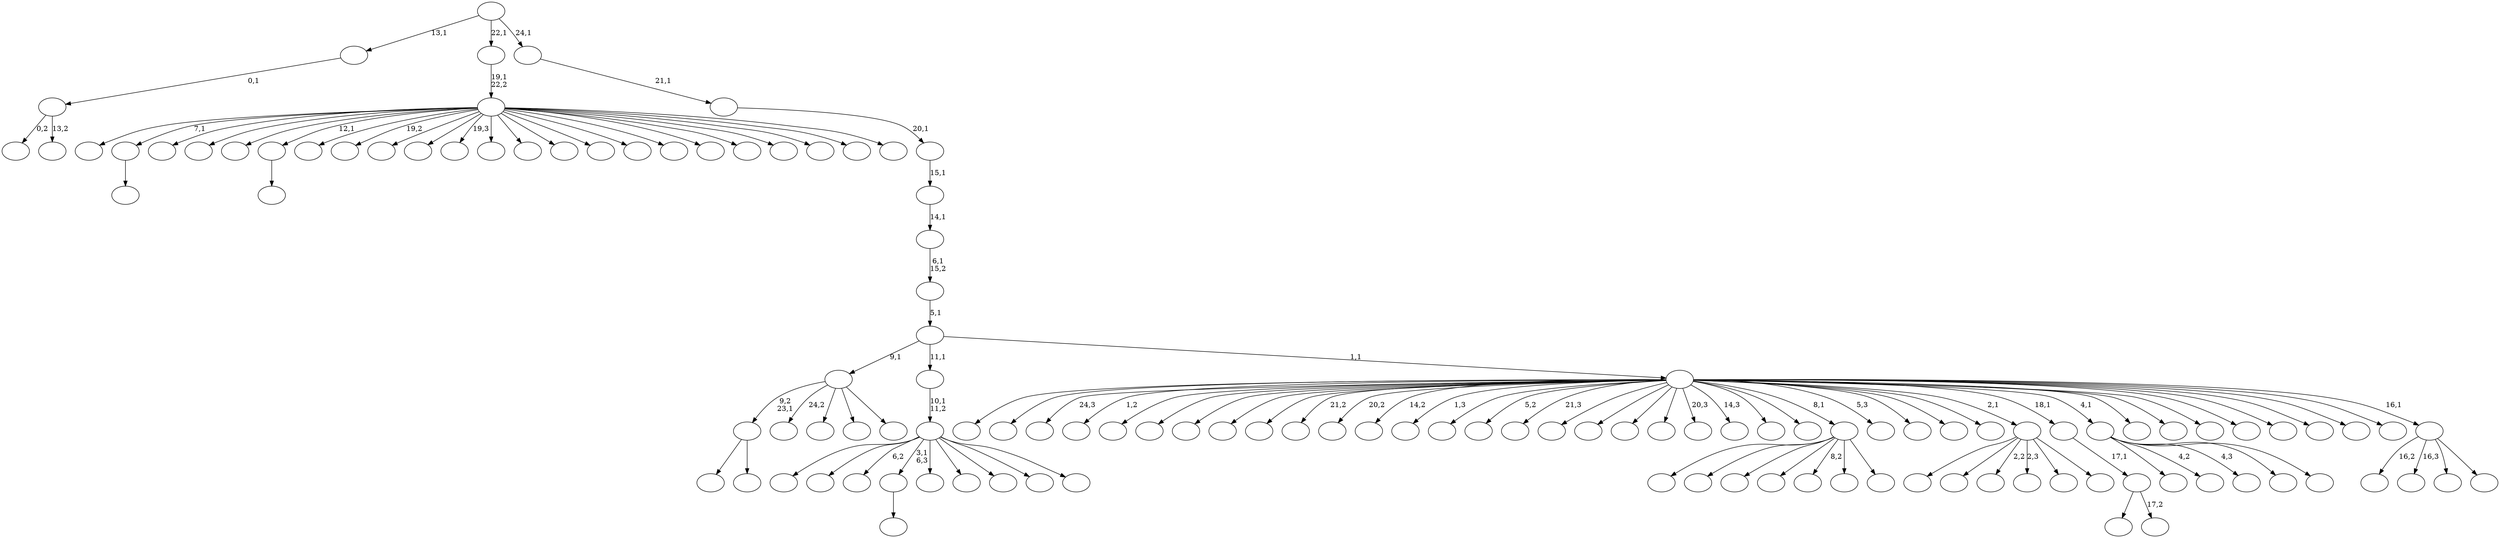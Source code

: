 digraph T {
	125 [label=""]
	124 [label=""]
	123 [label=""]
	122 [label=""]
	121 [label=""]
	120 [label=""]
	119 [label=""]
	118 [label=""]
	117 [label=""]
	116 [label=""]
	115 [label=""]
	114 [label=""]
	113 [label=""]
	112 [label=""]
	111 [label=""]
	110 [label=""]
	109 [label=""]
	108 [label=""]
	107 [label=""]
	106 [label=""]
	105 [label=""]
	104 [label=""]
	103 [label=""]
	102 [label=""]
	101 [label=""]
	100 [label=""]
	99 [label=""]
	98 [label=""]
	97 [label=""]
	96 [label=""]
	95 [label=""]
	94 [label=""]
	93 [label=""]
	92 [label=""]
	91 [label=""]
	90 [label=""]
	89 [label=""]
	88 [label=""]
	87 [label=""]
	86 [label=""]
	85 [label=""]
	84 [label=""]
	83 [label=""]
	82 [label=""]
	81 [label=""]
	80 [label=""]
	79 [label=""]
	78 [label=""]
	77 [label=""]
	76 [label=""]
	75 [label=""]
	74 [label=""]
	73 [label=""]
	72 [label=""]
	71 [label=""]
	70 [label=""]
	69 [label=""]
	68 [label=""]
	67 [label=""]
	66 [label=""]
	65 [label=""]
	64 [label=""]
	63 [label=""]
	62 [label=""]
	61 [label=""]
	60 [label=""]
	59 [label=""]
	58 [label=""]
	57 [label=""]
	56 [label=""]
	55 [label=""]
	54 [label=""]
	53 [label=""]
	52 [label=""]
	51 [label=""]
	50 [label=""]
	49 [label=""]
	48 [label=""]
	47 [label=""]
	46 [label=""]
	45 [label=""]
	44 [label=""]
	43 [label=""]
	42 [label=""]
	41 [label=""]
	40 [label=""]
	39 [label=""]
	38 [label=""]
	37 [label=""]
	36 [label=""]
	35 [label=""]
	34 [label=""]
	33 [label=""]
	32 [label=""]
	31 [label=""]
	30 [label=""]
	29 [label=""]
	28 [label=""]
	27 [label=""]
	26 [label=""]
	25 [label=""]
	24 [label=""]
	23 [label=""]
	22 [label=""]
	21 [label=""]
	20 [label=""]
	19 [label=""]
	18 [label=""]
	17 [label=""]
	16 [label=""]
	15 [label=""]
	14 [label=""]
	13 [label=""]
	12 [label=""]
	11 [label=""]
	10 [label=""]
	9 [label=""]
	8 [label=""]
	7 [label=""]
	6 [label=""]
	5 [label=""]
	4 [label=""]
	3 [label=""]
	2 [label=""]
	1 [label=""]
	0 [label=""]
	120 -> 121 [label=""]
	103 -> 105 [label=""]
	103 -> 104 [label=""]
	100 -> 101 [label=""]
	91 -> 118 [label="0,2"]
	91 -> 92 [label="13,2"]
	90 -> 91 [label="0,1"]
	66 -> 67 [label=""]
	63 -> 103 [label="9,2\n23,1"]
	63 -> 93 [label="24,2"]
	63 -> 80 [label=""]
	63 -> 73 [label=""]
	63 -> 64 [label=""]
	44 -> 102 [label=""]
	44 -> 97 [label=""]
	44 -> 79 [label=""]
	44 -> 74 [label=""]
	44 -> 68 [label="8,2"]
	44 -> 61 [label=""]
	44 -> 45 [label=""]
	36 -> 123 [label=""]
	36 -> 122 [label=""]
	36 -> 114 [label="2,2"]
	36 -> 107 [label="2,3"]
	36 -> 70 [label=""]
	36 -> 37 [label=""]
	34 -> 86 [label=""]
	34 -> 35 [label="17,2"]
	33 -> 34 [label="17,1"]
	30 -> 124 [label=""]
	30 -> 89 [label="4,2"]
	30 -> 77 [label="4,3"]
	30 -> 57 [label=""]
	30 -> 31 [label=""]
	20 -> 125 [label=""]
	20 -> 120 [label="7,1"]
	20 -> 119 [label=""]
	20 -> 117 [label=""]
	20 -> 116 [label=""]
	20 -> 100 [label="12,1"]
	20 -> 99 [label=""]
	20 -> 95 [label="19,2"]
	20 -> 88 [label=""]
	20 -> 83 [label=""]
	20 -> 81 [label="19,3"]
	20 -> 65 [label=""]
	20 -> 58 [label=""]
	20 -> 54 [label=""]
	20 -> 52 [label=""]
	20 -> 51 [label=""]
	20 -> 49 [label=""]
	20 -> 47 [label=""]
	20 -> 32 [label=""]
	20 -> 27 [label=""]
	20 -> 25 [label=""]
	20 -> 22 [label=""]
	20 -> 21 [label=""]
	19 -> 20 [label="19,1\n22,2"]
	15 -> 111 [label=""]
	15 -> 109 [label=""]
	15 -> 69 [label="6,2"]
	15 -> 66 [label="3,1\n6,3"]
	15 -> 60 [label=""]
	15 -> 50 [label=""]
	15 -> 39 [label=""]
	15 -> 24 [label=""]
	15 -> 16 [label=""]
	14 -> 15 [label="10,1\n11,2"]
	9 -> 75 [label="16,2"]
	9 -> 38 [label="16,3"]
	9 -> 28 [label=""]
	9 -> 10 [label=""]
	8 -> 115 [label=""]
	8 -> 113 [label=""]
	8 -> 112 [label="24,3"]
	8 -> 110 [label="1,2"]
	8 -> 108 [label=""]
	8 -> 106 [label=""]
	8 -> 98 [label=""]
	8 -> 96 [label=""]
	8 -> 94 [label=""]
	8 -> 87 [label="21,2"]
	8 -> 85 [label="20,2"]
	8 -> 84 [label="14,2"]
	8 -> 82 [label="1,3"]
	8 -> 78 [label=""]
	8 -> 76 [label="5,2"]
	8 -> 72 [label="21,3"]
	8 -> 71 [label=""]
	8 -> 62 [label=""]
	8 -> 59 [label=""]
	8 -> 56 [label=""]
	8 -> 55 [label="20,3"]
	8 -> 53 [label="14,3"]
	8 -> 48 [label=""]
	8 -> 46 [label=""]
	8 -> 44 [label="8,1"]
	8 -> 43 [label="5,3"]
	8 -> 42 [label=""]
	8 -> 41 [label=""]
	8 -> 40 [label=""]
	8 -> 36 [label="2,1"]
	8 -> 33 [label="18,1"]
	8 -> 30 [label="4,1"]
	8 -> 29 [label=""]
	8 -> 26 [label=""]
	8 -> 23 [label=""]
	8 -> 18 [label=""]
	8 -> 17 [label=""]
	8 -> 13 [label=""]
	8 -> 12 [label=""]
	8 -> 11 [label=""]
	8 -> 9 [label="16,1"]
	7 -> 63 [label="9,1"]
	7 -> 14 [label="11,1"]
	7 -> 8 [label="1,1"]
	6 -> 7 [label="5,1"]
	5 -> 6 [label="6,1\n15,2"]
	4 -> 5 [label="14,1"]
	3 -> 4 [label="15,1"]
	2 -> 3 [label="20,1"]
	1 -> 2 [label="21,1"]
	0 -> 90 [label="13,1"]
	0 -> 19 [label="22,1"]
	0 -> 1 [label="24,1"]
}
